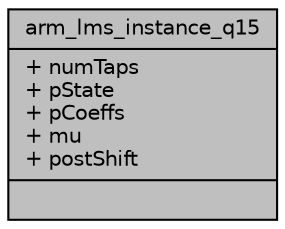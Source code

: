 digraph "arm_lms_instance_q15"
{
  edge [fontname="Helvetica",fontsize="10",labelfontname="Helvetica",labelfontsize="10"];
  node [fontname="Helvetica",fontsize="10",shape=record];
  Node1 [label="{arm_lms_instance_q15\n|+ numTaps\l+ pState\l+ pCoeffs\l+ mu\l+ postShift\l|}",height=0.2,width=0.4,color="black", fillcolor="grey75", style="filled", fontcolor="black"];
}
